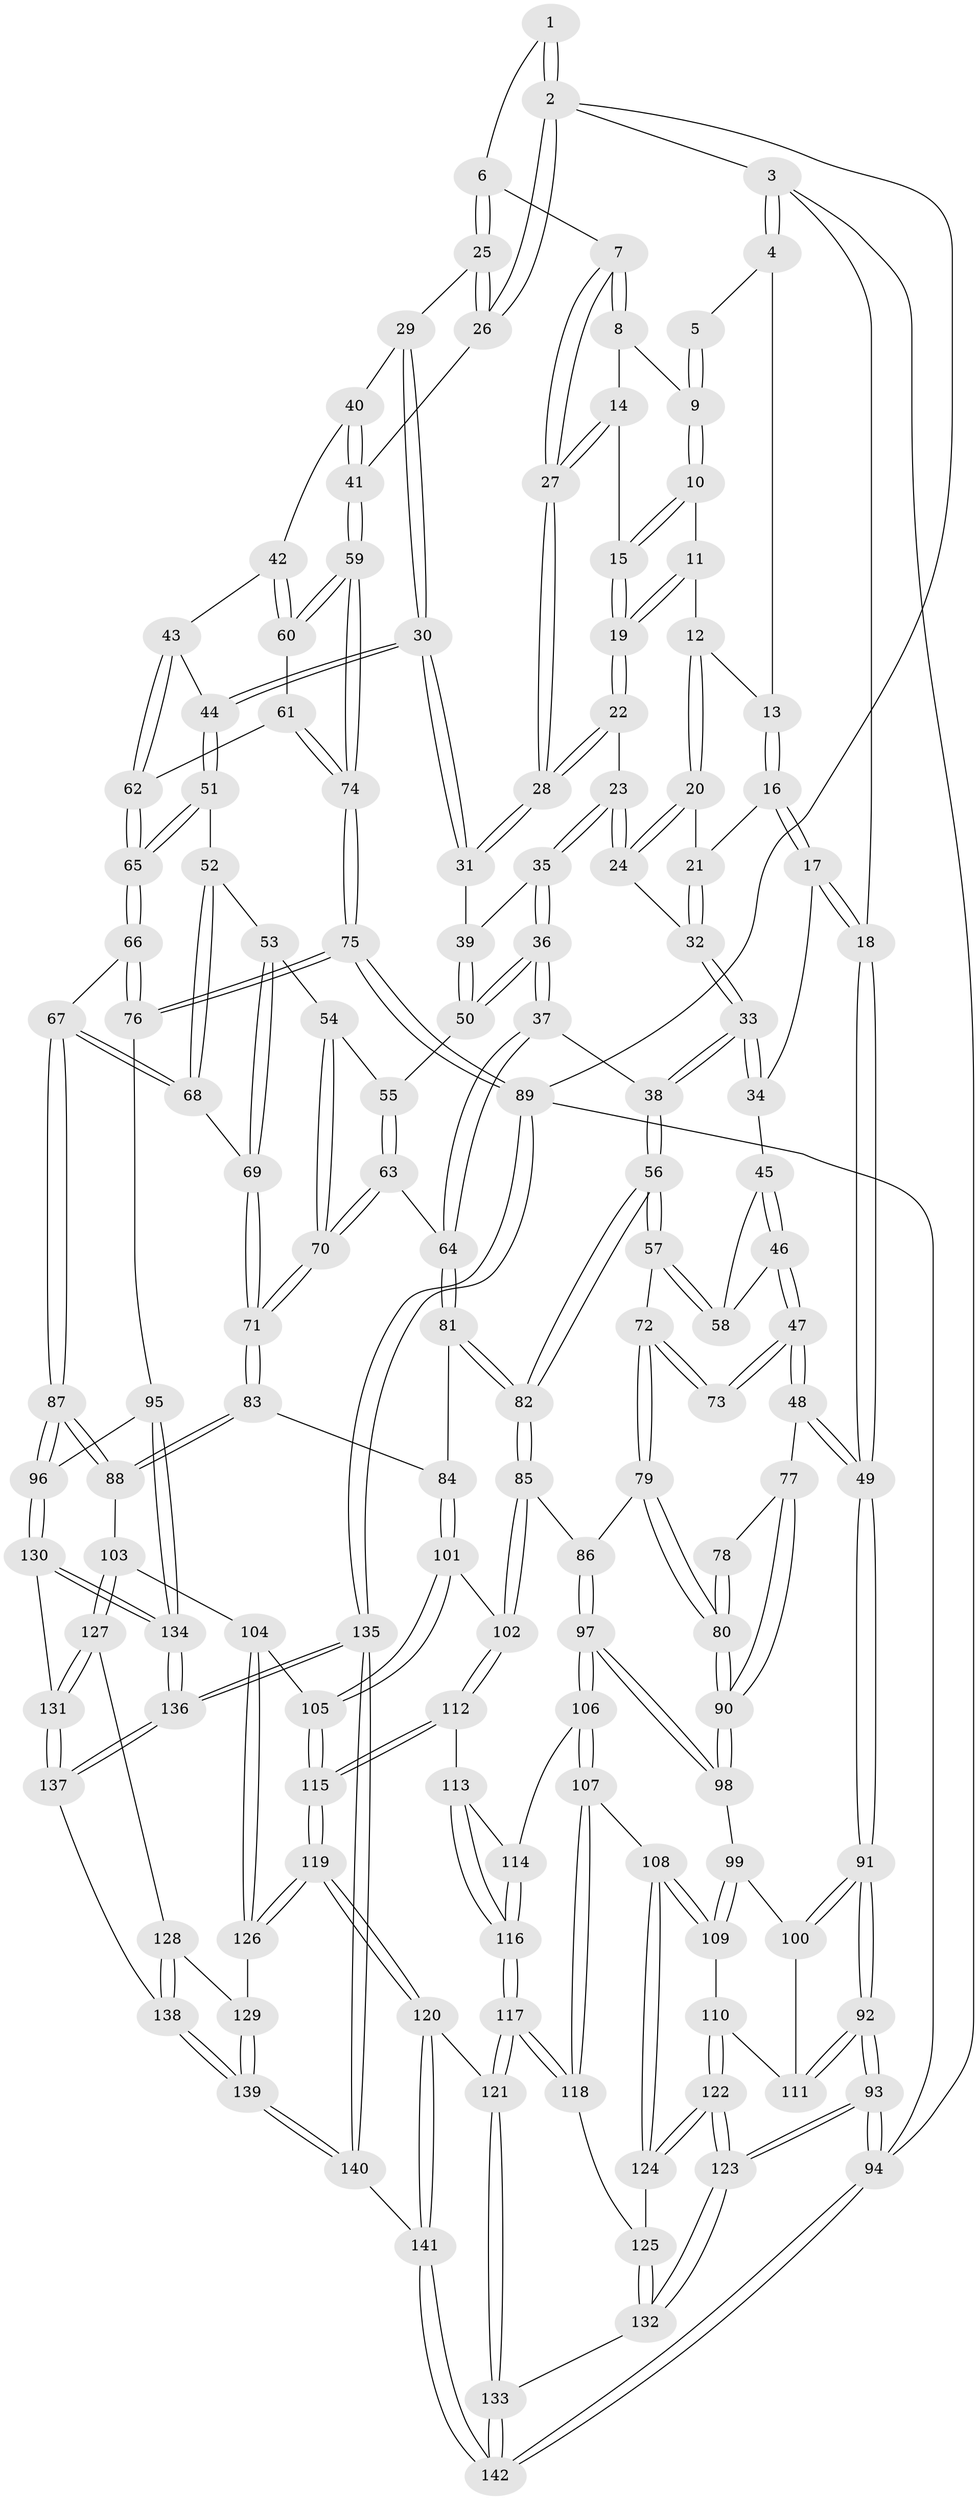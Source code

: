 // Generated by graph-tools (version 1.1) at 2025/03/03/09/25 03:03:23]
// undirected, 142 vertices, 352 edges
graph export_dot {
graph [start="1"]
  node [color=gray90,style=filled];
  1 [pos="+0.7197928144771546+0"];
  2 [pos="+1+0"];
  3 [pos="+0+0"];
  4 [pos="+0.3177333860454155+0"];
  5 [pos="+0.5684937698864917+0"];
  6 [pos="+0.7459986733878774+0.026188421808800284"];
  7 [pos="+0.6492328790690236+0.09448574952881143"];
  8 [pos="+0.5880323502518371+0.01702421519477649"];
  9 [pos="+0.5660223108097061+0"];
  10 [pos="+0.5310482893384271+0.030675564628814513"];
  11 [pos="+0.4869345479042595+0.061140993132126696"];
  12 [pos="+0.4149684941693497+0.04599465015885775"];
  13 [pos="+0.328264574710427+0"];
  14 [pos="+0.5581213758234689+0.11088877779287748"];
  15 [pos="+0.5504932420517735+0.11396532798744813"];
  16 [pos="+0.28532657605399364+0.05355172540777679"];
  17 [pos="+0.11416440711008347+0.18502136939953828"];
  18 [pos="+0+0.08421902336056707"];
  19 [pos="+0.5098821611772932+0.16152611282179194"];
  20 [pos="+0.4160258696684467+0.08957676661493981"];
  21 [pos="+0.3300970720318423+0.13863304131164883"];
  22 [pos="+0.5050221722591806+0.17692127196395127"];
  23 [pos="+0.48179804515526+0.1875870041571475"];
  24 [pos="+0.4448048202183817+0.17066557326743112"];
  25 [pos="+0.8108503995082159+0.09490629503183731"];
  26 [pos="+1+0"];
  27 [pos="+0.648364212439997+0.09779276888586351"];
  28 [pos="+0.6675683705421978+0.23755604853758236"];
  29 [pos="+0.8189392746853733+0.18854877383299612"];
  30 [pos="+0.7538722436532285+0.2777621801048145"];
  31 [pos="+0.6833984949264404+0.25745437246427016"];
  32 [pos="+0.34062009290342316+0.18703578649535962"];
  33 [pos="+0.2785096585434623+0.2796662209866159"];
  34 [pos="+0.20097814205162426+0.2554962571129067"];
  35 [pos="+0.46403826864377834+0.27471784599463145"];
  36 [pos="+0.41447563156711603+0.35249924297889107"];
  37 [pos="+0.36741819252110014+0.3826916266264917"];
  38 [pos="+0.357586073276571+0.3828590411115283"];
  39 [pos="+0.6215115853362176+0.3036823447606558"];
  40 [pos="+0.9832838799302469+0.175586599658088"];
  41 [pos="+1+0"];
  42 [pos="+0.9421114523836622+0.3338812452138758"];
  43 [pos="+0.9029219299343866+0.3374146152361729"];
  44 [pos="+0.7638926239135253+0.2986046934725966"];
  45 [pos="+0.16079902462990417+0.3571806230202985"];
  46 [pos="+0.101433944893338+0.4221183890342246"];
  47 [pos="+0.09680299743326927+0.4257932734895394"];
  48 [pos="+0+0.44874399609987714"];
  49 [pos="+0+0.4315386495198159"];
  50 [pos="+0.5727758584059864+0.3698502018632611"];
  51 [pos="+0.7626916398145255+0.318411655987655"];
  52 [pos="+0.7503833307109131+0.3680014733557263"];
  53 [pos="+0.6396107454335583+0.43932010666832744"];
  54 [pos="+0.6260816739738007+0.4419700282981312"];
  55 [pos="+0.5765217730124298+0.3935572070372544"];
  56 [pos="+0.29521877119540624+0.47051500413266634"];
  57 [pos="+0.2885389506293591+0.4724704196691921"];
  58 [pos="+0.1998975615614851+0.4151005105495221"];
  59 [pos="+1+0.40878750649744067"];
  60 [pos="+1+0.38378559367035503"];
  61 [pos="+0.9102306923913798+0.46833672262514886"];
  62 [pos="+0.9039640840693617+0.46945532364093834"];
  63 [pos="+0.5076269093763689+0.4972584124657972"];
  64 [pos="+0.49011198110597465+0.5000163195087396"];
  65 [pos="+0.8967344107402034+0.47446052516550125"];
  66 [pos="+0.8520410986139784+0.5450867935182169"];
  67 [pos="+0.827850789570313+0.548400807467946"];
  68 [pos="+0.7635834096163279+0.5195364014272233"];
  69 [pos="+0.729398737512726+0.5352618776201901"];
  70 [pos="+0.5991249923312072+0.5265216143801132"];
  71 [pos="+0.6509986246875942+0.5898348456921988"];
  72 [pos="+0.2392455630544972+0.4989879592318842"];
  73 [pos="+0.18141832214936676+0.4826696351816478"];
  74 [pos="+1+0.6097339008909873"];
  75 [pos="+1+0.6955346561807437"];
  76 [pos="+1+0.69786646095622"];
  77 [pos="+0.013772234929062509+0.5176466258529541"];
  78 [pos="+0.13756504879930676+0.5103448156391099"];
  79 [pos="+0.2001616607072277+0.565626692878792"];
  80 [pos="+0.1426926345993681+0.6090827236839517"];
  81 [pos="+0.4689113396423811+0.5698208551922175"];
  82 [pos="+0.36769646937063255+0.6413195604257973"];
  83 [pos="+0.6494031930394621+0.5965223189873036"];
  84 [pos="+0.5654895949422175+0.6513733547582428"];
  85 [pos="+0.3676225860615777+0.6416517633333013"];
  86 [pos="+0.263777029914978+0.6315357755148144"];
  87 [pos="+0.7888586081796828+0.7330218360751318"];
  88 [pos="+0.7331883548510779+0.72919128537368"];
  89 [pos="+1+1"];
  90 [pos="+0.13752411853579274+0.6138510262656529"];
  91 [pos="+0+0.6624084014901372"];
  92 [pos="+0+0.8997979363998797"];
  93 [pos="+0+1"];
  94 [pos="+0+1"];
  95 [pos="+1+0.7004760027859435"];
  96 [pos="+0.8372658822951015+0.7642558321158727"];
  97 [pos="+0.18267216302091963+0.6898890262442126"];
  98 [pos="+0.13753151871725272+0.6266641520423037"];
  99 [pos="+0.06452410924211921+0.680976743930459"];
  100 [pos="+0.0636780094295843+0.681320121882478"];
  101 [pos="+0.5562187507154109+0.672917167583376"];
  102 [pos="+0.37015832836769513+0.6627784954926034"];
  103 [pos="+0.7215595834208566+0.739035475943067"];
  104 [pos="+0.6188280150164336+0.7696864844668735"];
  105 [pos="+0.5539866804187109+0.7138546781644104"];
  106 [pos="+0.1886328351197334+0.71115619738567"];
  107 [pos="+0.1580850910913615+0.749192664917483"];
  108 [pos="+0.13438659865710245+0.7538075584202043"];
  109 [pos="+0.13365056334035455+0.7537393292231522"];
  110 [pos="+0.08740574199412232+0.7625037052278213"];
  111 [pos="+0.0676806241165921+0.7366024621009797"];
  112 [pos="+0.36835086148701146+0.6782974958758523"];
  113 [pos="+0.36486114056089525+0.6799987114514138"];
  114 [pos="+0.2093551881484104+0.7195653804492761"];
  115 [pos="+0.42813944455539005+0.8140709819109099"];
  116 [pos="+0.25733127198199063+0.7901896589659039"];
  117 [pos="+0.2649662364936747+0.8460277646715052"];
  118 [pos="+0.1762688121781486+0.8343988083802361"];
  119 [pos="+0.42564167110441653+0.8548276301197544"];
  120 [pos="+0.412349854164188+0.8790328689199017"];
  121 [pos="+0.3037284298395601+0.8837404949024313"];
  122 [pos="+0.02888973504794059+0.8428076762725278"];
  123 [pos="+0+0.9165741441074152"];
  124 [pos="+0.10913814782286672+0.814782926801582"];
  125 [pos="+0.1734825505682115+0.8365220088593222"];
  126 [pos="+0.5959725454193412+0.8496301782912615"];
  127 [pos="+0.6969845840979731+0.8497632235062834"];
  128 [pos="+0.6581913833875355+0.8708175418073142"];
  129 [pos="+0.6150409932407213+0.8708346135755768"];
  130 [pos="+0.8263923731348894+0.883327040103502"];
  131 [pos="+0.7595728769360494+0.8897484864226893"];
  132 [pos="+0.12134886097688809+0.9116258425943825"];
  133 [pos="+0.21870736953263545+0.9815236554375988"];
  134 [pos="+0.8667389454451019+0.9568064161333153"];
  135 [pos="+1+1"];
  136 [pos="+0.9122797388675254+1"];
  137 [pos="+0.7059573925479506+0.9403933068876974"];
  138 [pos="+0.704570371966068+0.9406320630817567"];
  139 [pos="+0.6003969156596389+1"];
  140 [pos="+0.5223827908249841+1"];
  141 [pos="+0.5218095516858551+1"];
  142 [pos="+0.20839304293153083+1"];
  1 -- 2;
  1 -- 2;
  1 -- 6;
  2 -- 3;
  2 -- 26;
  2 -- 26;
  2 -- 89;
  3 -- 4;
  3 -- 4;
  3 -- 18;
  3 -- 94;
  4 -- 5;
  4 -- 13;
  5 -- 9;
  5 -- 9;
  6 -- 7;
  6 -- 25;
  6 -- 25;
  7 -- 8;
  7 -- 8;
  7 -- 27;
  7 -- 27;
  8 -- 9;
  8 -- 14;
  9 -- 10;
  9 -- 10;
  10 -- 11;
  10 -- 15;
  10 -- 15;
  11 -- 12;
  11 -- 19;
  11 -- 19;
  12 -- 13;
  12 -- 20;
  12 -- 20;
  13 -- 16;
  13 -- 16;
  14 -- 15;
  14 -- 27;
  14 -- 27;
  15 -- 19;
  15 -- 19;
  16 -- 17;
  16 -- 17;
  16 -- 21;
  17 -- 18;
  17 -- 18;
  17 -- 34;
  18 -- 49;
  18 -- 49;
  19 -- 22;
  19 -- 22;
  20 -- 21;
  20 -- 24;
  20 -- 24;
  21 -- 32;
  21 -- 32;
  22 -- 23;
  22 -- 28;
  22 -- 28;
  23 -- 24;
  23 -- 24;
  23 -- 35;
  23 -- 35;
  24 -- 32;
  25 -- 26;
  25 -- 26;
  25 -- 29;
  26 -- 41;
  27 -- 28;
  27 -- 28;
  28 -- 31;
  28 -- 31;
  29 -- 30;
  29 -- 30;
  29 -- 40;
  30 -- 31;
  30 -- 31;
  30 -- 44;
  30 -- 44;
  31 -- 39;
  32 -- 33;
  32 -- 33;
  33 -- 34;
  33 -- 34;
  33 -- 38;
  33 -- 38;
  34 -- 45;
  35 -- 36;
  35 -- 36;
  35 -- 39;
  36 -- 37;
  36 -- 37;
  36 -- 50;
  36 -- 50;
  37 -- 38;
  37 -- 64;
  37 -- 64;
  38 -- 56;
  38 -- 56;
  39 -- 50;
  39 -- 50;
  40 -- 41;
  40 -- 41;
  40 -- 42;
  41 -- 59;
  41 -- 59;
  42 -- 43;
  42 -- 60;
  42 -- 60;
  43 -- 44;
  43 -- 62;
  43 -- 62;
  44 -- 51;
  44 -- 51;
  45 -- 46;
  45 -- 46;
  45 -- 58;
  46 -- 47;
  46 -- 47;
  46 -- 58;
  47 -- 48;
  47 -- 48;
  47 -- 73;
  47 -- 73;
  48 -- 49;
  48 -- 49;
  48 -- 77;
  49 -- 91;
  49 -- 91;
  50 -- 55;
  51 -- 52;
  51 -- 65;
  51 -- 65;
  52 -- 53;
  52 -- 68;
  52 -- 68;
  53 -- 54;
  53 -- 69;
  53 -- 69;
  54 -- 55;
  54 -- 70;
  54 -- 70;
  55 -- 63;
  55 -- 63;
  56 -- 57;
  56 -- 57;
  56 -- 82;
  56 -- 82;
  57 -- 58;
  57 -- 58;
  57 -- 72;
  59 -- 60;
  59 -- 60;
  59 -- 74;
  59 -- 74;
  60 -- 61;
  61 -- 62;
  61 -- 74;
  61 -- 74;
  62 -- 65;
  62 -- 65;
  63 -- 64;
  63 -- 70;
  63 -- 70;
  64 -- 81;
  64 -- 81;
  65 -- 66;
  65 -- 66;
  66 -- 67;
  66 -- 76;
  66 -- 76;
  67 -- 68;
  67 -- 68;
  67 -- 87;
  67 -- 87;
  68 -- 69;
  69 -- 71;
  69 -- 71;
  70 -- 71;
  70 -- 71;
  71 -- 83;
  71 -- 83;
  72 -- 73;
  72 -- 73;
  72 -- 79;
  72 -- 79;
  74 -- 75;
  74 -- 75;
  75 -- 76;
  75 -- 76;
  75 -- 89;
  75 -- 89;
  76 -- 95;
  77 -- 78;
  77 -- 90;
  77 -- 90;
  78 -- 80;
  78 -- 80;
  79 -- 80;
  79 -- 80;
  79 -- 86;
  80 -- 90;
  80 -- 90;
  81 -- 82;
  81 -- 82;
  81 -- 84;
  82 -- 85;
  82 -- 85;
  83 -- 84;
  83 -- 88;
  83 -- 88;
  84 -- 101;
  84 -- 101;
  85 -- 86;
  85 -- 102;
  85 -- 102;
  86 -- 97;
  86 -- 97;
  87 -- 88;
  87 -- 88;
  87 -- 96;
  87 -- 96;
  88 -- 103;
  89 -- 135;
  89 -- 135;
  89 -- 94;
  90 -- 98;
  90 -- 98;
  91 -- 92;
  91 -- 92;
  91 -- 100;
  91 -- 100;
  92 -- 93;
  92 -- 93;
  92 -- 111;
  92 -- 111;
  93 -- 94;
  93 -- 94;
  93 -- 123;
  93 -- 123;
  94 -- 142;
  94 -- 142;
  95 -- 96;
  95 -- 134;
  95 -- 134;
  96 -- 130;
  96 -- 130;
  97 -- 98;
  97 -- 98;
  97 -- 106;
  97 -- 106;
  98 -- 99;
  99 -- 100;
  99 -- 109;
  99 -- 109;
  100 -- 111;
  101 -- 102;
  101 -- 105;
  101 -- 105;
  102 -- 112;
  102 -- 112;
  103 -- 104;
  103 -- 127;
  103 -- 127;
  104 -- 105;
  104 -- 126;
  104 -- 126;
  105 -- 115;
  105 -- 115;
  106 -- 107;
  106 -- 107;
  106 -- 114;
  107 -- 108;
  107 -- 118;
  107 -- 118;
  108 -- 109;
  108 -- 109;
  108 -- 124;
  108 -- 124;
  109 -- 110;
  110 -- 111;
  110 -- 122;
  110 -- 122;
  112 -- 113;
  112 -- 115;
  112 -- 115;
  113 -- 114;
  113 -- 116;
  113 -- 116;
  114 -- 116;
  114 -- 116;
  115 -- 119;
  115 -- 119;
  116 -- 117;
  116 -- 117;
  117 -- 118;
  117 -- 118;
  117 -- 121;
  117 -- 121;
  118 -- 125;
  119 -- 120;
  119 -- 120;
  119 -- 126;
  119 -- 126;
  120 -- 121;
  120 -- 141;
  120 -- 141;
  121 -- 133;
  121 -- 133;
  122 -- 123;
  122 -- 123;
  122 -- 124;
  122 -- 124;
  123 -- 132;
  123 -- 132;
  124 -- 125;
  125 -- 132;
  125 -- 132;
  126 -- 129;
  127 -- 128;
  127 -- 131;
  127 -- 131;
  128 -- 129;
  128 -- 138;
  128 -- 138;
  129 -- 139;
  129 -- 139;
  130 -- 131;
  130 -- 134;
  130 -- 134;
  131 -- 137;
  131 -- 137;
  132 -- 133;
  133 -- 142;
  133 -- 142;
  134 -- 136;
  134 -- 136;
  135 -- 136;
  135 -- 136;
  135 -- 140;
  135 -- 140;
  136 -- 137;
  136 -- 137;
  137 -- 138;
  138 -- 139;
  138 -- 139;
  139 -- 140;
  139 -- 140;
  140 -- 141;
  141 -- 142;
  141 -- 142;
}
